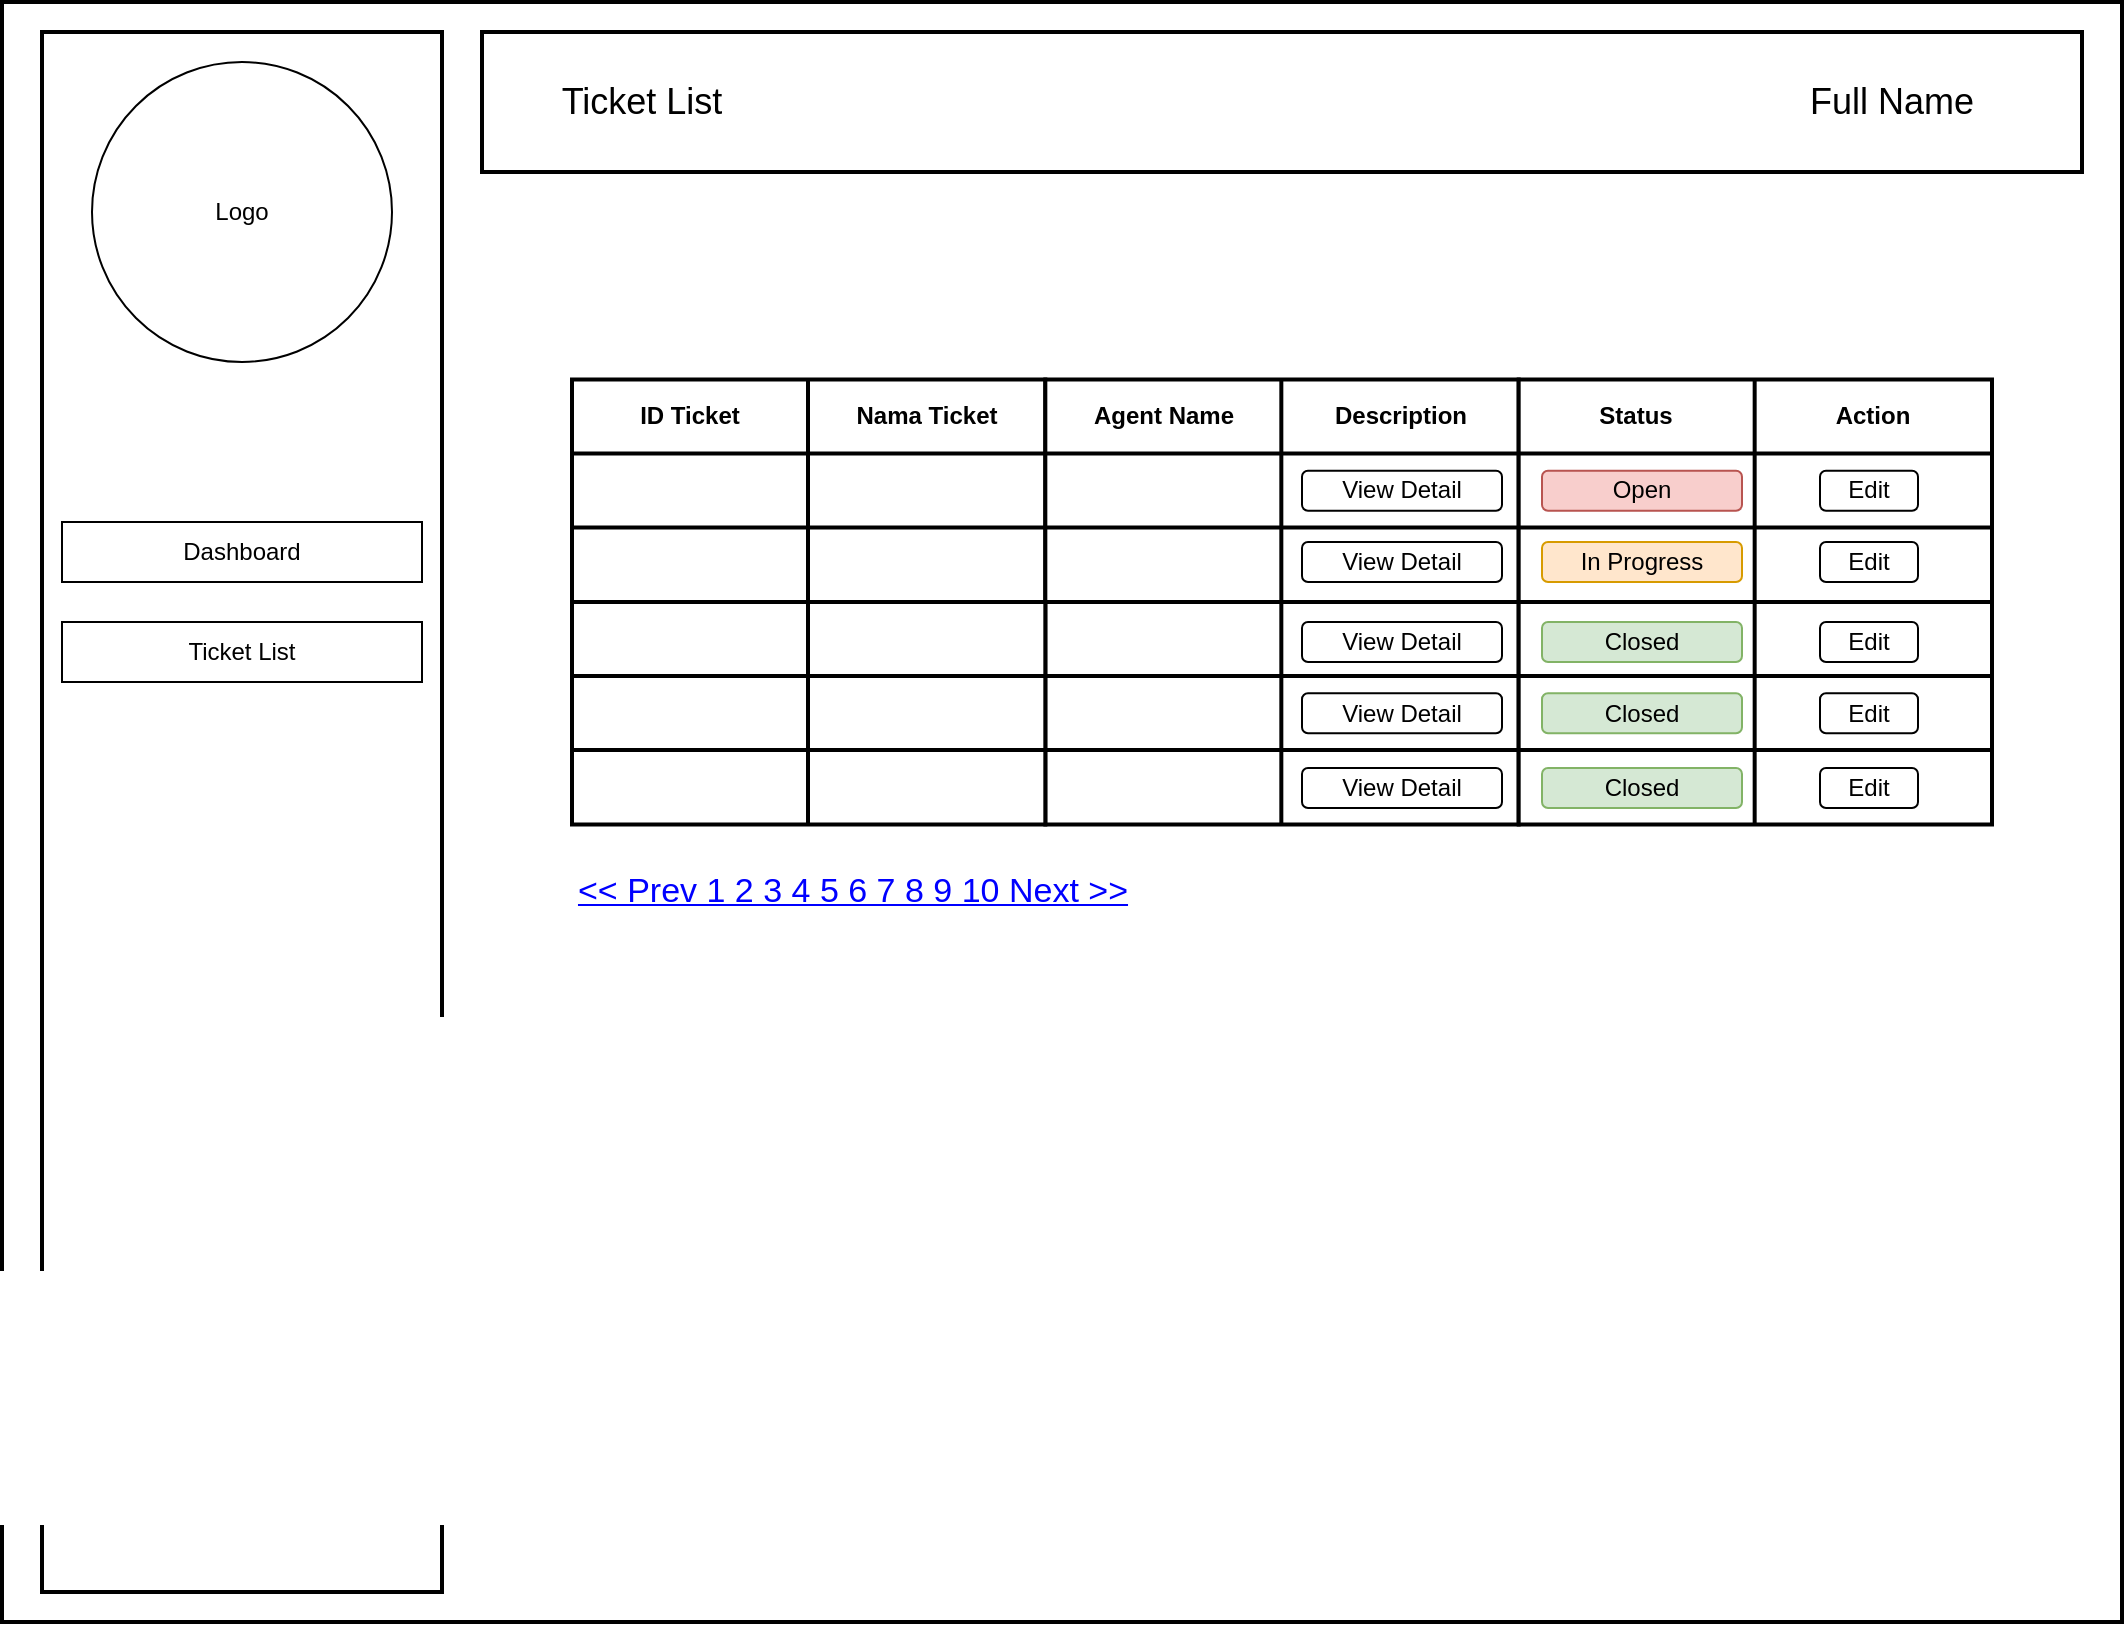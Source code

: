 <mxfile version="25.0.3" pages="2">
  <diagram name="Ticket list" id="03018318-947c-dd8e-b7a3-06fadd420f32">
    <mxGraphModel dx="1318" dy="879" grid="1" gridSize="10" guides="1" tooltips="1" connect="1" arrows="1" fold="1" page="1" pageScale="1" pageWidth="1100" pageHeight="850" background="none" math="0" shadow="0">
      <root>
        <mxCell id="0" />
        <mxCell id="1" parent="0" />
        <mxCell id="PBXUd41XZLNh5BjM9wRH-1" value="" style="whiteSpace=wrap;html=1;fillColor=none;strokeWidth=2;" vertex="1" parent="1">
          <mxGeometry x="20" y="20" width="1060" height="810" as="geometry" />
        </mxCell>
        <mxCell id="PBXUd41XZLNh5BjM9wRH-2" value="Logo" style="ellipse;whiteSpace=wrap;html=1;aspect=fixed;" vertex="1" parent="1">
          <mxGeometry x="65" y="50" width="150" height="150" as="geometry" />
        </mxCell>
        <mxCell id="PBXUd41XZLNh5BjM9wRH-3" value="" style="rounded=0;whiteSpace=wrap;html=1;fillColor=none;strokeWidth=2;" vertex="1" parent="1">
          <mxGeometry x="260" y="35" width="800" height="70" as="geometry" />
        </mxCell>
        <mxCell id="PBXUd41XZLNh5BjM9wRH-4" value="" style="rounded=0;whiteSpace=wrap;html=1;fillColor=none;strokeWidth=2;" vertex="1" parent="1">
          <mxGeometry x="40" y="35" width="200" height="780" as="geometry" />
        </mxCell>
        <mxCell id="PBXUd41XZLNh5BjM9wRH-5" value="&lt;span style=&quot;font-size: 18px;&quot;&gt;Ticket List&lt;/span&gt;" style="text;html=1;strokeColor=none;fillColor=none;align=center;verticalAlign=middle;whiteSpace=wrap;rounded=0;" vertex="1" parent="1">
          <mxGeometry x="270" y="55" width="140" height="30" as="geometry" />
        </mxCell>
        <mxCell id="PBXUd41XZLNh5BjM9wRH-6" value="&lt;font style=&quot;font-size: 18px;&quot;&gt;Full Name&lt;br&gt;&lt;/font&gt;" style="text;html=1;strokeColor=none;fillColor=none;align=center;verticalAlign=middle;whiteSpace=wrap;rounded=0;" vertex="1" parent="1">
          <mxGeometry x="895" y="55" width="140" height="30" as="geometry" />
        </mxCell>
        <mxCell id="PBXUd41XZLNh5BjM9wRH-7" value="Dashboard" style="rounded=0;whiteSpace=wrap;html=1;fillColor=none;" vertex="1" parent="1">
          <mxGeometry x="50" y="280" width="180" height="30" as="geometry" />
        </mxCell>
        <mxCell id="PBXUd41XZLNh5BjM9wRH-8" value="Ticket List" style="rounded=0;whiteSpace=wrap;html=1;fillColor=none;" vertex="1" parent="1">
          <mxGeometry x="50" y="330" width="180" height="30" as="geometry" />
        </mxCell>
        <mxCell id="PBXUd41XZLNh5BjM9wRH-9" value="&lt;&lt; Prev 1 2 3 4 5 6 7 8 9 10 Next &gt;&gt;" style="strokeWidth=1;shadow=0;dashed=0;align=center;html=1;shape=mxgraph.mockup.navigation.pagination;linkText=;fontSize=17;fontColor=#0000ff;fontStyle=4;" vertex="1" parent="1">
          <mxGeometry x="270" y="450" width="350" height="30" as="geometry" />
        </mxCell>
        <mxCell id="PBXUd41XZLNh5BjM9wRH-10" value="" style="group" vertex="1" connectable="0" parent="1">
          <mxGeometry x="305" y="208.73" width="710" height="222.54" as="geometry" />
        </mxCell>
        <mxCell id="PBXUd41XZLNh5BjM9wRH-11" value="" style="shape=table;html=1;whiteSpace=wrap;startSize=0;container=1;collapsible=0;childLayout=tableLayout;strokeWidth=2;" vertex="1" parent="PBXUd41XZLNh5BjM9wRH-10">
          <mxGeometry width="236.667" height="111.27" as="geometry" />
        </mxCell>
        <mxCell id="PBXUd41XZLNh5BjM9wRH-12" value="" style="shape=tableRow;horizontal=0;startSize=0;swimlaneHead=0;swimlaneBody=0;top=0;left=0;bottom=0;right=0;collapsible=0;dropTarget=0;fillColor=none;points=[[0,0.5],[1,0.5]];portConstraint=eastwest;" vertex="1" parent="PBXUd41XZLNh5BjM9wRH-11">
          <mxGeometry width="236.667" height="37" as="geometry" />
        </mxCell>
        <mxCell id="PBXUd41XZLNh5BjM9wRH-13" value="ID Ticket" style="shape=partialRectangle;html=1;whiteSpace=wrap;connectable=0;fillColor=none;top=0;left=0;bottom=0;right=0;overflow=hidden;fontStyle=1" vertex="1" parent="PBXUd41XZLNh5BjM9wRH-12">
          <mxGeometry width="118" height="37" as="geometry">
            <mxRectangle width="118" height="37" as="alternateBounds" />
          </mxGeometry>
        </mxCell>
        <mxCell id="PBXUd41XZLNh5BjM9wRH-14" value="Nama Ticket" style="shape=partialRectangle;html=1;whiteSpace=wrap;connectable=0;fillColor=none;top=0;left=0;bottom=0;right=0;overflow=hidden;fontStyle=1" vertex="1" parent="PBXUd41XZLNh5BjM9wRH-12">
          <mxGeometry x="118" width="119" height="37" as="geometry">
            <mxRectangle width="119" height="37" as="alternateBounds" />
          </mxGeometry>
        </mxCell>
        <mxCell id="PBXUd41XZLNh5BjM9wRH-15" value="" style="shape=tableRow;horizontal=0;startSize=0;swimlaneHead=0;swimlaneBody=0;top=0;left=0;bottom=0;right=0;collapsible=0;dropTarget=0;fillColor=none;points=[[0,0.5],[1,0.5]];portConstraint=eastwest;" vertex="1" parent="PBXUd41XZLNh5BjM9wRH-11">
          <mxGeometry y="37" width="236.667" height="37" as="geometry" />
        </mxCell>
        <mxCell id="PBXUd41XZLNh5BjM9wRH-16" value="" style="shape=partialRectangle;html=1;whiteSpace=wrap;connectable=0;fillColor=none;top=0;left=0;bottom=0;right=0;overflow=hidden;" vertex="1" parent="PBXUd41XZLNh5BjM9wRH-15">
          <mxGeometry width="118" height="37" as="geometry">
            <mxRectangle width="118" height="37" as="alternateBounds" />
          </mxGeometry>
        </mxCell>
        <mxCell id="PBXUd41XZLNh5BjM9wRH-17" value="" style="shape=partialRectangle;html=1;whiteSpace=wrap;connectable=0;fillColor=none;top=0;left=0;bottom=0;right=0;overflow=hidden;" vertex="1" parent="PBXUd41XZLNh5BjM9wRH-15">
          <mxGeometry x="118" width="119" height="37" as="geometry">
            <mxRectangle width="119" height="37" as="alternateBounds" />
          </mxGeometry>
        </mxCell>
        <mxCell id="PBXUd41XZLNh5BjM9wRH-18" value="" style="shape=tableRow;horizontal=0;startSize=0;swimlaneHead=0;swimlaneBody=0;top=0;left=0;bottom=0;right=0;collapsible=0;dropTarget=0;fillColor=none;points=[[0,0.5],[1,0.5]];portConstraint=eastwest;" vertex="1" parent="PBXUd41XZLNh5BjM9wRH-11">
          <mxGeometry y="74" width="236.667" height="37" as="geometry" />
        </mxCell>
        <mxCell id="PBXUd41XZLNh5BjM9wRH-19" value="" style="shape=partialRectangle;html=1;whiteSpace=wrap;connectable=0;fillColor=none;top=0;left=0;bottom=0;right=0;overflow=hidden;" vertex="1" parent="PBXUd41XZLNh5BjM9wRH-18">
          <mxGeometry width="118" height="37" as="geometry">
            <mxRectangle width="118" height="37" as="alternateBounds" />
          </mxGeometry>
        </mxCell>
        <mxCell id="PBXUd41XZLNh5BjM9wRH-20" value="" style="shape=partialRectangle;html=1;whiteSpace=wrap;connectable=0;fillColor=none;top=0;left=0;bottom=0;right=0;overflow=hidden;" vertex="1" parent="PBXUd41XZLNh5BjM9wRH-18">
          <mxGeometry x="118" width="119" height="37" as="geometry">
            <mxRectangle width="119" height="37" as="alternateBounds" />
          </mxGeometry>
        </mxCell>
        <mxCell id="PBXUd41XZLNh5BjM9wRH-21" value="" style="shape=table;html=1;whiteSpace=wrap;startSize=0;container=1;collapsible=0;childLayout=tableLayout;strokeWidth=2;" vertex="1" parent="PBXUd41XZLNh5BjM9wRH-10">
          <mxGeometry x="236.667" width="236.667" height="111.27" as="geometry" />
        </mxCell>
        <mxCell id="PBXUd41XZLNh5BjM9wRH-22" value="" style="shape=tableRow;horizontal=0;startSize=0;swimlaneHead=0;swimlaneBody=0;top=0;left=0;bottom=0;right=0;collapsible=0;dropTarget=0;fillColor=none;points=[[0,0.5],[1,0.5]];portConstraint=eastwest;" vertex="1" parent="PBXUd41XZLNh5BjM9wRH-21">
          <mxGeometry width="236.667" height="37" as="geometry" />
        </mxCell>
        <mxCell id="PBXUd41XZLNh5BjM9wRH-23" value="Agent Name" style="shape=partialRectangle;html=1;whiteSpace=wrap;connectable=0;fillColor=none;top=0;left=0;bottom=0;right=0;overflow=hidden;fontStyle=1" vertex="1" parent="PBXUd41XZLNh5BjM9wRH-22">
          <mxGeometry width="118" height="37" as="geometry">
            <mxRectangle width="118" height="37" as="alternateBounds" />
          </mxGeometry>
        </mxCell>
        <mxCell id="PBXUd41XZLNh5BjM9wRH-24" value="Description" style="shape=partialRectangle;html=1;whiteSpace=wrap;connectable=0;fillColor=none;top=0;left=0;bottom=0;right=0;overflow=hidden;fontStyle=1" vertex="1" parent="PBXUd41XZLNh5BjM9wRH-22">
          <mxGeometry x="118" width="119" height="37" as="geometry">
            <mxRectangle width="119" height="37" as="alternateBounds" />
          </mxGeometry>
        </mxCell>
        <mxCell id="PBXUd41XZLNh5BjM9wRH-25" value="" style="shape=tableRow;horizontal=0;startSize=0;swimlaneHead=0;swimlaneBody=0;top=0;left=0;bottom=0;right=0;collapsible=0;dropTarget=0;fillColor=none;points=[[0,0.5],[1,0.5]];portConstraint=eastwest;" vertex="1" parent="PBXUd41XZLNh5BjM9wRH-21">
          <mxGeometry y="37" width="236.667" height="37" as="geometry" />
        </mxCell>
        <mxCell id="PBXUd41XZLNh5BjM9wRH-26" value="" style="shape=partialRectangle;html=1;whiteSpace=wrap;connectable=0;fillColor=none;top=0;left=0;bottom=0;right=0;overflow=hidden;" vertex="1" parent="PBXUd41XZLNh5BjM9wRH-25">
          <mxGeometry width="118" height="37" as="geometry">
            <mxRectangle width="118" height="37" as="alternateBounds" />
          </mxGeometry>
        </mxCell>
        <mxCell id="PBXUd41XZLNh5BjM9wRH-27" value="" style="shape=partialRectangle;html=1;whiteSpace=wrap;connectable=0;fillColor=none;top=0;left=0;bottom=0;right=0;overflow=hidden;" vertex="1" parent="PBXUd41XZLNh5BjM9wRH-25">
          <mxGeometry x="118" width="119" height="37" as="geometry">
            <mxRectangle width="119" height="37" as="alternateBounds" />
          </mxGeometry>
        </mxCell>
        <mxCell id="PBXUd41XZLNh5BjM9wRH-28" value="" style="shape=tableRow;horizontal=0;startSize=0;swimlaneHead=0;swimlaneBody=0;top=0;left=0;bottom=0;right=0;collapsible=0;dropTarget=0;fillColor=none;points=[[0,0.5],[1,0.5]];portConstraint=eastwest;" vertex="1" parent="PBXUd41XZLNh5BjM9wRH-21">
          <mxGeometry y="74" width="236.667" height="37" as="geometry" />
        </mxCell>
        <mxCell id="PBXUd41XZLNh5BjM9wRH-29" value="" style="shape=partialRectangle;html=1;whiteSpace=wrap;connectable=0;fillColor=none;top=0;left=0;bottom=0;right=0;overflow=hidden;" vertex="1" parent="PBXUd41XZLNh5BjM9wRH-28">
          <mxGeometry width="118" height="37" as="geometry">
            <mxRectangle width="118" height="37" as="alternateBounds" />
          </mxGeometry>
        </mxCell>
        <mxCell id="PBXUd41XZLNh5BjM9wRH-30" value="" style="shape=partialRectangle;html=1;whiteSpace=wrap;connectable=0;fillColor=none;top=0;left=0;bottom=0;right=0;overflow=hidden;" vertex="1" parent="PBXUd41XZLNh5BjM9wRH-28">
          <mxGeometry x="118" width="119" height="37" as="geometry">
            <mxRectangle width="119" height="37" as="alternateBounds" />
          </mxGeometry>
        </mxCell>
        <mxCell id="PBXUd41XZLNh5BjM9wRH-31" value="" style="shape=table;html=1;whiteSpace=wrap;startSize=0;container=1;collapsible=0;childLayout=tableLayout;strokeWidth=2;" vertex="1" parent="PBXUd41XZLNh5BjM9wRH-10">
          <mxGeometry x="473.333" width="236.667" height="111.27" as="geometry" />
        </mxCell>
        <mxCell id="PBXUd41XZLNh5BjM9wRH-32" value="" style="shape=tableRow;horizontal=0;startSize=0;swimlaneHead=0;swimlaneBody=0;top=0;left=0;bottom=0;right=0;collapsible=0;dropTarget=0;fillColor=none;points=[[0,0.5],[1,0.5]];portConstraint=eastwest;" vertex="1" parent="PBXUd41XZLNh5BjM9wRH-31">
          <mxGeometry width="236.667" height="37" as="geometry" />
        </mxCell>
        <mxCell id="PBXUd41XZLNh5BjM9wRH-33" value="Status" style="shape=partialRectangle;html=1;whiteSpace=wrap;connectable=0;fillColor=none;top=0;left=0;bottom=0;right=0;overflow=hidden;fontStyle=1" vertex="1" parent="PBXUd41XZLNh5BjM9wRH-32">
          <mxGeometry width="118" height="37" as="geometry">
            <mxRectangle width="118" height="37" as="alternateBounds" />
          </mxGeometry>
        </mxCell>
        <mxCell id="PBXUd41XZLNh5BjM9wRH-34" value="Action" style="shape=partialRectangle;html=1;whiteSpace=wrap;connectable=0;fillColor=none;top=0;left=0;bottom=0;right=0;overflow=hidden;fontStyle=1" vertex="1" parent="PBXUd41XZLNh5BjM9wRH-32">
          <mxGeometry x="118" width="119" height="37" as="geometry">
            <mxRectangle width="119" height="37" as="alternateBounds" />
          </mxGeometry>
        </mxCell>
        <mxCell id="PBXUd41XZLNh5BjM9wRH-35" value="" style="shape=tableRow;horizontal=0;startSize=0;swimlaneHead=0;swimlaneBody=0;top=0;left=0;bottom=0;right=0;collapsible=0;dropTarget=0;fillColor=none;points=[[0,0.5],[1,0.5]];portConstraint=eastwest;" vertex="1" parent="PBXUd41XZLNh5BjM9wRH-31">
          <mxGeometry y="37" width="236.667" height="37" as="geometry" />
        </mxCell>
        <mxCell id="PBXUd41XZLNh5BjM9wRH-36" value="" style="shape=partialRectangle;html=1;whiteSpace=wrap;connectable=0;fillColor=none;top=0;left=0;bottom=0;right=0;overflow=hidden;" vertex="1" parent="PBXUd41XZLNh5BjM9wRH-35">
          <mxGeometry width="118" height="37" as="geometry">
            <mxRectangle width="118" height="37" as="alternateBounds" />
          </mxGeometry>
        </mxCell>
        <mxCell id="PBXUd41XZLNh5BjM9wRH-37" value="" style="shape=partialRectangle;html=1;whiteSpace=wrap;connectable=0;fillColor=none;top=0;left=0;bottom=0;right=0;overflow=hidden;" vertex="1" parent="PBXUd41XZLNh5BjM9wRH-35">
          <mxGeometry x="118" width="119" height="37" as="geometry">
            <mxRectangle width="119" height="37" as="alternateBounds" />
          </mxGeometry>
        </mxCell>
        <mxCell id="PBXUd41XZLNh5BjM9wRH-38" value="" style="shape=tableRow;horizontal=0;startSize=0;swimlaneHead=0;swimlaneBody=0;top=0;left=0;bottom=0;right=0;collapsible=0;dropTarget=0;fillColor=none;points=[[0,0.5],[1,0.5]];portConstraint=eastwest;" vertex="1" parent="PBXUd41XZLNh5BjM9wRH-31">
          <mxGeometry y="74" width="236.667" height="37" as="geometry" />
        </mxCell>
        <mxCell id="PBXUd41XZLNh5BjM9wRH-39" value="" style="shape=partialRectangle;html=1;whiteSpace=wrap;connectable=0;fillColor=none;top=0;left=0;bottom=0;right=0;overflow=hidden;" vertex="1" parent="PBXUd41XZLNh5BjM9wRH-38">
          <mxGeometry width="118" height="37" as="geometry">
            <mxRectangle width="118" height="37" as="alternateBounds" />
          </mxGeometry>
        </mxCell>
        <mxCell id="PBXUd41XZLNh5BjM9wRH-40" value="" style="shape=partialRectangle;html=1;whiteSpace=wrap;connectable=0;fillColor=none;top=0;left=0;bottom=0;right=0;overflow=hidden;" vertex="1" parent="PBXUd41XZLNh5BjM9wRH-38">
          <mxGeometry x="118" width="119" height="37" as="geometry">
            <mxRectangle width="119" height="37" as="alternateBounds" />
          </mxGeometry>
        </mxCell>
        <mxCell id="PBXUd41XZLNh5BjM9wRH-41" value="" style="shape=table;html=1;whiteSpace=wrap;startSize=0;container=1;collapsible=0;childLayout=tableLayout;strokeWidth=2;" vertex="1" parent="PBXUd41XZLNh5BjM9wRH-10">
          <mxGeometry x="236.667" y="111.27" width="236.667" height="111.27" as="geometry" />
        </mxCell>
        <mxCell id="PBXUd41XZLNh5BjM9wRH-42" value="" style="shape=tableRow;horizontal=0;startSize=0;swimlaneHead=0;swimlaneBody=0;top=0;left=0;bottom=0;right=0;collapsible=0;dropTarget=0;fillColor=none;points=[[0,0.5],[1,0.5]];portConstraint=eastwest;" vertex="1" parent="PBXUd41XZLNh5BjM9wRH-41">
          <mxGeometry width="236.667" height="37" as="geometry" />
        </mxCell>
        <mxCell id="PBXUd41XZLNh5BjM9wRH-43" value="" style="shape=partialRectangle;html=1;whiteSpace=wrap;connectable=0;fillColor=none;top=0;left=0;bottom=0;right=0;overflow=hidden;fontStyle=1" vertex="1" parent="PBXUd41XZLNh5BjM9wRH-42">
          <mxGeometry width="118" height="37" as="geometry">
            <mxRectangle width="118" height="37" as="alternateBounds" />
          </mxGeometry>
        </mxCell>
        <mxCell id="PBXUd41XZLNh5BjM9wRH-44" value="" style="shape=partialRectangle;html=1;whiteSpace=wrap;connectable=0;fillColor=none;top=0;left=0;bottom=0;right=0;overflow=hidden;fontStyle=1" vertex="1" parent="PBXUd41XZLNh5BjM9wRH-42">
          <mxGeometry x="118" width="119" height="37" as="geometry">
            <mxRectangle width="119" height="37" as="alternateBounds" />
          </mxGeometry>
        </mxCell>
        <mxCell id="PBXUd41XZLNh5BjM9wRH-45" value="" style="shape=tableRow;horizontal=0;startSize=0;swimlaneHead=0;swimlaneBody=0;top=0;left=0;bottom=0;right=0;collapsible=0;dropTarget=0;fillColor=none;points=[[0,0.5],[1,0.5]];portConstraint=eastwest;" vertex="1" parent="PBXUd41XZLNh5BjM9wRH-41">
          <mxGeometry y="37" width="236.667" height="37" as="geometry" />
        </mxCell>
        <mxCell id="PBXUd41XZLNh5BjM9wRH-46" value="" style="shape=partialRectangle;html=1;whiteSpace=wrap;connectable=0;fillColor=none;top=0;left=0;bottom=0;right=0;overflow=hidden;" vertex="1" parent="PBXUd41XZLNh5BjM9wRH-45">
          <mxGeometry width="118" height="37" as="geometry">
            <mxRectangle width="118" height="37" as="alternateBounds" />
          </mxGeometry>
        </mxCell>
        <mxCell id="PBXUd41XZLNh5BjM9wRH-47" value="" style="shape=partialRectangle;html=1;whiteSpace=wrap;connectable=0;fillColor=none;top=0;left=0;bottom=0;right=0;overflow=hidden;" vertex="1" parent="PBXUd41XZLNh5BjM9wRH-45">
          <mxGeometry x="118" width="119" height="37" as="geometry">
            <mxRectangle width="119" height="37" as="alternateBounds" />
          </mxGeometry>
        </mxCell>
        <mxCell id="PBXUd41XZLNh5BjM9wRH-48" value="" style="shape=tableRow;horizontal=0;startSize=0;swimlaneHead=0;swimlaneBody=0;top=0;left=0;bottom=0;right=0;collapsible=0;dropTarget=0;fillColor=none;points=[[0,0.5],[1,0.5]];portConstraint=eastwest;" vertex="1" parent="PBXUd41XZLNh5BjM9wRH-41">
          <mxGeometry y="74" width="236.667" height="37" as="geometry" />
        </mxCell>
        <mxCell id="PBXUd41XZLNh5BjM9wRH-49" value="" style="shape=partialRectangle;html=1;whiteSpace=wrap;connectable=0;fillColor=none;top=0;left=0;bottom=0;right=0;overflow=hidden;" vertex="1" parent="PBXUd41XZLNh5BjM9wRH-48">
          <mxGeometry width="118" height="37" as="geometry">
            <mxRectangle width="118" height="37" as="alternateBounds" />
          </mxGeometry>
        </mxCell>
        <mxCell id="PBXUd41XZLNh5BjM9wRH-50" value="" style="shape=partialRectangle;html=1;whiteSpace=wrap;connectable=0;fillColor=none;top=0;left=0;bottom=0;right=0;overflow=hidden;" vertex="1" parent="PBXUd41XZLNh5BjM9wRH-48">
          <mxGeometry x="118" width="119" height="37" as="geometry">
            <mxRectangle width="119" height="37" as="alternateBounds" />
          </mxGeometry>
        </mxCell>
        <mxCell id="PBXUd41XZLNh5BjM9wRH-51" value="" style="shape=table;html=1;whiteSpace=wrap;startSize=0;container=1;collapsible=0;childLayout=tableLayout;strokeWidth=2;" vertex="1" parent="PBXUd41XZLNh5BjM9wRH-10">
          <mxGeometry y="111.27" width="236.667" height="111.27" as="geometry" />
        </mxCell>
        <mxCell id="PBXUd41XZLNh5BjM9wRH-52" value="" style="shape=tableRow;horizontal=0;startSize=0;swimlaneHead=0;swimlaneBody=0;top=0;left=0;bottom=0;right=0;collapsible=0;dropTarget=0;fillColor=none;points=[[0,0.5],[1,0.5]];portConstraint=eastwest;" vertex="1" parent="PBXUd41XZLNh5BjM9wRH-51">
          <mxGeometry width="236.667" height="37" as="geometry" />
        </mxCell>
        <mxCell id="PBXUd41XZLNh5BjM9wRH-53" value="" style="shape=partialRectangle;html=1;whiteSpace=wrap;connectable=0;fillColor=none;top=0;left=0;bottom=0;right=0;overflow=hidden;fontStyle=1" vertex="1" parent="PBXUd41XZLNh5BjM9wRH-52">
          <mxGeometry width="118" height="37" as="geometry">
            <mxRectangle width="118" height="37" as="alternateBounds" />
          </mxGeometry>
        </mxCell>
        <mxCell id="PBXUd41XZLNh5BjM9wRH-54" value="" style="shape=partialRectangle;html=1;whiteSpace=wrap;connectable=0;fillColor=none;top=0;left=0;bottom=0;right=0;overflow=hidden;fontStyle=1" vertex="1" parent="PBXUd41XZLNh5BjM9wRH-52">
          <mxGeometry x="118" width="119" height="37" as="geometry">
            <mxRectangle width="119" height="37" as="alternateBounds" />
          </mxGeometry>
        </mxCell>
        <mxCell id="PBXUd41XZLNh5BjM9wRH-55" value="" style="shape=tableRow;horizontal=0;startSize=0;swimlaneHead=0;swimlaneBody=0;top=0;left=0;bottom=0;right=0;collapsible=0;dropTarget=0;fillColor=none;points=[[0,0.5],[1,0.5]];portConstraint=eastwest;" vertex="1" parent="PBXUd41XZLNh5BjM9wRH-51">
          <mxGeometry y="37" width="236.667" height="37" as="geometry" />
        </mxCell>
        <mxCell id="PBXUd41XZLNh5BjM9wRH-56" value="" style="shape=partialRectangle;html=1;whiteSpace=wrap;connectable=0;fillColor=none;top=0;left=0;bottom=0;right=0;overflow=hidden;" vertex="1" parent="PBXUd41XZLNh5BjM9wRH-55">
          <mxGeometry width="118" height="37" as="geometry">
            <mxRectangle width="118" height="37" as="alternateBounds" />
          </mxGeometry>
        </mxCell>
        <mxCell id="PBXUd41XZLNh5BjM9wRH-57" value="" style="shape=partialRectangle;html=1;whiteSpace=wrap;connectable=0;fillColor=none;top=0;left=0;bottom=0;right=0;overflow=hidden;" vertex="1" parent="PBXUd41XZLNh5BjM9wRH-55">
          <mxGeometry x="118" width="119" height="37" as="geometry">
            <mxRectangle width="119" height="37" as="alternateBounds" />
          </mxGeometry>
        </mxCell>
        <mxCell id="PBXUd41XZLNh5BjM9wRH-58" value="" style="shape=tableRow;horizontal=0;startSize=0;swimlaneHead=0;swimlaneBody=0;top=0;left=0;bottom=0;right=0;collapsible=0;dropTarget=0;fillColor=none;points=[[0,0.5],[1,0.5]];portConstraint=eastwest;" vertex="1" parent="PBXUd41XZLNh5BjM9wRH-51">
          <mxGeometry y="74" width="236.667" height="37" as="geometry" />
        </mxCell>
        <mxCell id="PBXUd41XZLNh5BjM9wRH-59" value="" style="shape=partialRectangle;html=1;whiteSpace=wrap;connectable=0;fillColor=none;top=0;left=0;bottom=0;right=0;overflow=hidden;" vertex="1" parent="PBXUd41XZLNh5BjM9wRH-58">
          <mxGeometry width="118" height="37" as="geometry">
            <mxRectangle width="118" height="37" as="alternateBounds" />
          </mxGeometry>
        </mxCell>
        <mxCell id="PBXUd41XZLNh5BjM9wRH-60" value="" style="shape=partialRectangle;html=1;whiteSpace=wrap;connectable=0;fillColor=none;top=0;left=0;bottom=0;right=0;overflow=hidden;" vertex="1" parent="PBXUd41XZLNh5BjM9wRH-58">
          <mxGeometry x="118" width="119" height="37" as="geometry">
            <mxRectangle width="119" height="37" as="alternateBounds" />
          </mxGeometry>
        </mxCell>
        <mxCell id="PBXUd41XZLNh5BjM9wRH-61" value="" style="shape=table;html=1;whiteSpace=wrap;startSize=0;container=1;collapsible=0;childLayout=tableLayout;strokeWidth=2;" vertex="1" parent="PBXUd41XZLNh5BjM9wRH-10">
          <mxGeometry x="473.333" y="111.27" width="236.667" height="111.27" as="geometry" />
        </mxCell>
        <mxCell id="PBXUd41XZLNh5BjM9wRH-62" value="" style="shape=tableRow;horizontal=0;startSize=0;swimlaneHead=0;swimlaneBody=0;top=0;left=0;bottom=0;right=0;collapsible=0;dropTarget=0;fillColor=none;points=[[0,0.5],[1,0.5]];portConstraint=eastwest;" vertex="1" parent="PBXUd41XZLNh5BjM9wRH-61">
          <mxGeometry width="236.667" height="37" as="geometry" />
        </mxCell>
        <mxCell id="PBXUd41XZLNh5BjM9wRH-63" value="" style="shape=partialRectangle;html=1;whiteSpace=wrap;connectable=0;fillColor=none;top=0;left=0;bottom=0;right=0;overflow=hidden;fontStyle=1" vertex="1" parent="PBXUd41XZLNh5BjM9wRH-62">
          <mxGeometry width="118" height="37" as="geometry">
            <mxRectangle width="118" height="37" as="alternateBounds" />
          </mxGeometry>
        </mxCell>
        <mxCell id="PBXUd41XZLNh5BjM9wRH-64" value="" style="shape=partialRectangle;html=1;whiteSpace=wrap;connectable=0;fillColor=none;top=0;left=0;bottom=0;right=0;overflow=hidden;fontStyle=1" vertex="1" parent="PBXUd41XZLNh5BjM9wRH-62">
          <mxGeometry x="118" width="119" height="37" as="geometry">
            <mxRectangle width="119" height="37" as="alternateBounds" />
          </mxGeometry>
        </mxCell>
        <mxCell id="PBXUd41XZLNh5BjM9wRH-65" value="" style="shape=tableRow;horizontal=0;startSize=0;swimlaneHead=0;swimlaneBody=0;top=0;left=0;bottom=0;right=0;collapsible=0;dropTarget=0;fillColor=none;points=[[0,0.5],[1,0.5]];portConstraint=eastwest;" vertex="1" parent="PBXUd41XZLNh5BjM9wRH-61">
          <mxGeometry y="37" width="236.667" height="37" as="geometry" />
        </mxCell>
        <mxCell id="PBXUd41XZLNh5BjM9wRH-66" value="" style="shape=partialRectangle;html=1;whiteSpace=wrap;connectable=0;fillColor=none;top=0;left=0;bottom=0;right=0;overflow=hidden;" vertex="1" parent="PBXUd41XZLNh5BjM9wRH-65">
          <mxGeometry width="118" height="37" as="geometry">
            <mxRectangle width="118" height="37" as="alternateBounds" />
          </mxGeometry>
        </mxCell>
        <mxCell id="PBXUd41XZLNh5BjM9wRH-67" value="" style="shape=partialRectangle;html=1;whiteSpace=wrap;connectable=0;fillColor=none;top=0;left=0;bottom=0;right=0;overflow=hidden;" vertex="1" parent="PBXUd41XZLNh5BjM9wRH-65">
          <mxGeometry x="118" width="119" height="37" as="geometry">
            <mxRectangle width="119" height="37" as="alternateBounds" />
          </mxGeometry>
        </mxCell>
        <mxCell id="PBXUd41XZLNh5BjM9wRH-68" value="" style="shape=tableRow;horizontal=0;startSize=0;swimlaneHead=0;swimlaneBody=0;top=0;left=0;bottom=0;right=0;collapsible=0;dropTarget=0;fillColor=none;points=[[0,0.5],[1,0.5]];portConstraint=eastwest;" vertex="1" parent="PBXUd41XZLNh5BjM9wRH-61">
          <mxGeometry y="74" width="236.667" height="37" as="geometry" />
        </mxCell>
        <mxCell id="PBXUd41XZLNh5BjM9wRH-69" value="" style="shape=partialRectangle;html=1;whiteSpace=wrap;connectable=0;fillColor=none;top=0;left=0;bottom=0;right=0;overflow=hidden;" vertex="1" parent="PBXUd41XZLNh5BjM9wRH-68">
          <mxGeometry width="118" height="37" as="geometry">
            <mxRectangle width="118" height="37" as="alternateBounds" />
          </mxGeometry>
        </mxCell>
        <mxCell id="PBXUd41XZLNh5BjM9wRH-70" value="" style="shape=partialRectangle;html=1;whiteSpace=wrap;connectable=0;fillColor=none;top=0;left=0;bottom=0;right=0;overflow=hidden;" vertex="1" parent="PBXUd41XZLNh5BjM9wRH-68">
          <mxGeometry x="118" width="119" height="37" as="geometry">
            <mxRectangle width="119" height="37" as="alternateBounds" />
          </mxGeometry>
        </mxCell>
        <mxCell id="PBXUd41XZLNh5BjM9wRH-71" value="View Detail" style="rounded=1;whiteSpace=wrap;html=1;" vertex="1" parent="PBXUd41XZLNh5BjM9wRH-10">
          <mxGeometry x="365" y="194.27" width="100" height="20" as="geometry" />
        </mxCell>
        <mxCell id="PBXUd41XZLNh5BjM9wRH-72" value="View Detail" style="rounded=1;whiteSpace=wrap;html=1;" vertex="1" parent="PBXUd41XZLNh5BjM9wRH-10">
          <mxGeometry x="365" y="156.9" width="100" height="20" as="geometry" />
        </mxCell>
        <mxCell id="PBXUd41XZLNh5BjM9wRH-73" value="View Detail" style="rounded=1;whiteSpace=wrap;html=1;" vertex="1" parent="PBXUd41XZLNh5BjM9wRH-10">
          <mxGeometry x="365" y="121.27" width="100" height="20" as="geometry" />
        </mxCell>
        <mxCell id="PBXUd41XZLNh5BjM9wRH-74" value="View Detail" style="rounded=1;whiteSpace=wrap;html=1;" vertex="1" parent="PBXUd41XZLNh5BjM9wRH-10">
          <mxGeometry x="365" y="81.27" width="100" height="20" as="geometry" />
        </mxCell>
        <mxCell id="PBXUd41XZLNh5BjM9wRH-75" value="View Detail" style="rounded=1;whiteSpace=wrap;html=1;" vertex="1" parent="PBXUd41XZLNh5BjM9wRH-10">
          <mxGeometry x="365" y="45.64" width="100" height="20" as="geometry" />
        </mxCell>
        <mxCell id="PBXUd41XZLNh5BjM9wRH-76" value="Open" style="rounded=1;whiteSpace=wrap;html=1;fillColor=#f8cecc;strokeColor=#b85450;" vertex="1" parent="PBXUd41XZLNh5BjM9wRH-10">
          <mxGeometry x="485" y="45.64" width="100" height="20" as="geometry" />
        </mxCell>
        <mxCell id="PBXUd41XZLNh5BjM9wRH-77" value="In Progress" style="rounded=1;whiteSpace=wrap;html=1;fillColor=#ffe6cc;strokeColor=#d79b00;" vertex="1" parent="PBXUd41XZLNh5BjM9wRH-10">
          <mxGeometry x="485" y="81.27" width="100" height="20" as="geometry" />
        </mxCell>
        <mxCell id="PBXUd41XZLNh5BjM9wRH-78" value="Closed" style="rounded=1;whiteSpace=wrap;html=1;fillColor=#d5e8d4;strokeColor=#82b366;" vertex="1" parent="PBXUd41XZLNh5BjM9wRH-10">
          <mxGeometry x="485" y="121.27" width="100" height="20" as="geometry" />
        </mxCell>
        <mxCell id="PBXUd41XZLNh5BjM9wRH-79" value="Closed" style="rounded=1;whiteSpace=wrap;html=1;fillColor=#d5e8d4;strokeColor=#82b366;" vertex="1" parent="PBXUd41XZLNh5BjM9wRH-10">
          <mxGeometry x="485" y="156.9" width="100" height="20" as="geometry" />
        </mxCell>
        <mxCell id="PBXUd41XZLNh5BjM9wRH-80" value="Closed" style="rounded=1;whiteSpace=wrap;html=1;fillColor=#d5e8d4;strokeColor=#82b366;" vertex="1" parent="PBXUd41XZLNh5BjM9wRH-10">
          <mxGeometry x="485" y="194.27" width="100" height="20" as="geometry" />
        </mxCell>
        <mxCell id="PBXUd41XZLNh5BjM9wRH-81" value="Edit" style="rounded=1;whiteSpace=wrap;html=1;" vertex="1" parent="PBXUd41XZLNh5BjM9wRH-10">
          <mxGeometry x="624" y="45.64" width="49" height="20" as="geometry" />
        </mxCell>
        <mxCell id="PBXUd41XZLNh5BjM9wRH-82" value="Edit" style="rounded=1;whiteSpace=wrap;html=1;" vertex="1" parent="PBXUd41XZLNh5BjM9wRH-10">
          <mxGeometry x="624" y="81.27" width="49" height="20" as="geometry" />
        </mxCell>
        <mxCell id="PBXUd41XZLNh5BjM9wRH-83" value="Edit" style="rounded=1;whiteSpace=wrap;html=1;" vertex="1" parent="PBXUd41XZLNh5BjM9wRH-10">
          <mxGeometry x="624" y="121.27" width="49" height="20" as="geometry" />
        </mxCell>
        <mxCell id="PBXUd41XZLNh5BjM9wRH-84" value="Edit" style="rounded=1;whiteSpace=wrap;html=1;" vertex="1" parent="PBXUd41XZLNh5BjM9wRH-10">
          <mxGeometry x="624" y="156.9" width="49" height="20" as="geometry" />
        </mxCell>
        <mxCell id="PBXUd41XZLNh5BjM9wRH-85" value="Edit" style="rounded=1;whiteSpace=wrap;html=1;" vertex="1" parent="PBXUd41XZLNh5BjM9wRH-10">
          <mxGeometry x="624" y="194.27" width="49" height="20" as="geometry" />
        </mxCell>
      </root>
    </mxGraphModel>
  </diagram>
  <diagram id="RtUvtmzOxhSrYIjnpddv" name="Dashboard">
    <mxGraphModel dx="1186" dy="791" grid="1" gridSize="10" guides="1" tooltips="1" connect="1" arrows="1" fold="1" page="1" pageScale="1" pageWidth="827" pageHeight="1169" math="0" shadow="0">
      <root>
        <mxCell id="0" />
        <mxCell id="1" parent="0" />
        <mxCell id="j3L5sBF7JgKgHJlYHV1M-1" value="" style="whiteSpace=wrap;html=1;fillColor=none;strokeWidth=2;" parent="1" vertex="1">
          <mxGeometry x="20" y="20" width="1060" height="810" as="geometry" />
        </mxCell>
        <mxCell id="j3L5sBF7JgKgHJlYHV1M-2" value="Logo" style="ellipse;whiteSpace=wrap;html=1;aspect=fixed;" parent="1" vertex="1">
          <mxGeometry x="65" y="50" width="150" height="150" as="geometry" />
        </mxCell>
        <mxCell id="j3L5sBF7JgKgHJlYHV1M-3" value="" style="rounded=0;whiteSpace=wrap;html=1;fillColor=none;strokeWidth=2;" parent="1" vertex="1">
          <mxGeometry x="260" y="35" width="800" height="70" as="geometry" />
        </mxCell>
        <mxCell id="j3L5sBF7JgKgHJlYHV1M-4" value="" style="rounded=0;whiteSpace=wrap;html=1;fillColor=none;strokeWidth=2;" parent="1" vertex="1">
          <mxGeometry x="40" y="35" width="200" height="780" as="geometry" />
        </mxCell>
        <mxCell id="j3L5sBF7JgKgHJlYHV1M-5" value="&lt;span style=&quot;font-size: 18px;&quot;&gt;Dashboard&lt;/span&gt;" style="text;html=1;strokeColor=none;fillColor=none;align=center;verticalAlign=middle;whiteSpace=wrap;rounded=0;" parent="1" vertex="1">
          <mxGeometry x="270" y="55" width="140" height="30" as="geometry" />
        </mxCell>
        <mxCell id="j3L5sBF7JgKgHJlYHV1M-6" value="&lt;font style=&quot;font-size: 18px;&quot;&gt;Full Name&lt;br&gt;&lt;/font&gt;" style="text;html=1;strokeColor=none;fillColor=none;align=center;verticalAlign=middle;whiteSpace=wrap;rounded=0;" parent="1" vertex="1">
          <mxGeometry x="895" y="55" width="140" height="30" as="geometry" />
        </mxCell>
        <mxCell id="j3L5sBF7JgKgHJlYHV1M-7" value="Dashboard" style="rounded=0;whiteSpace=wrap;html=1;fillColor=none;" parent="1" vertex="1">
          <mxGeometry x="50" y="280" width="180" height="30" as="geometry" />
        </mxCell>
        <mxCell id="j3L5sBF7JgKgHJlYHV1M-8" value="Ticket List" style="rounded=0;whiteSpace=wrap;html=1;fillColor=none;" parent="1" vertex="1">
          <mxGeometry x="50" y="330" width="180" height="30" as="geometry" />
        </mxCell>
        <mxCell id="j3L5sBF7JgKgHJlYHV1M-86" value="" style="rounded=1;whiteSpace=wrap;html=1;fillColor=none;" parent="1" vertex="1">
          <mxGeometry x="260" y="346" width="800" height="410" as="geometry" />
        </mxCell>
        <mxCell id="j3L5sBF7JgKgHJlYHV1M-88" value="&lt;span style=&quot;font-size: 18px;&quot;&gt;Ticket On Progress&lt;/span&gt;" style="text;html=1;strokeColor=none;fillColor=none;align=center;verticalAlign=middle;whiteSpace=wrap;rounded=0;" parent="1" vertex="1">
          <mxGeometry x="577.5" y="360" width="165" height="30" as="geometry" />
        </mxCell>
        <mxCell id="WS2nMF6Hr6QbwiyznQPr-77" value="" style="shape=table;html=1;whiteSpace=wrap;startSize=0;container=1;collapsible=0;childLayout=tableLayout;strokeWidth=2;" parent="1" vertex="1">
          <mxGeometry x="476.25" y="450" width="340" height="82" as="geometry" />
        </mxCell>
        <mxCell id="WS2nMF6Hr6QbwiyznQPr-78" value="" style="shape=tableRow;horizontal=0;startSize=0;swimlaneHead=0;swimlaneBody=0;top=0;left=0;bottom=0;right=0;collapsible=0;dropTarget=0;fillColor=none;points=[[0,0.5],[1,0.5]];portConstraint=eastwest;" parent="WS2nMF6Hr6QbwiyznQPr-77" vertex="1">
          <mxGeometry width="340" height="29" as="geometry" />
        </mxCell>
        <mxCell id="WS2nMF6Hr6QbwiyznQPr-79" value="ID Ticket" style="shape=partialRectangle;html=1;whiteSpace=wrap;connectable=0;fillColor=none;top=0;left=0;bottom=0;right=0;overflow=hidden;fontStyle=1" parent="WS2nMF6Hr6QbwiyznQPr-78" vertex="1">
          <mxGeometry width="70" height="29" as="geometry">
            <mxRectangle width="70" height="29" as="alternateBounds" />
          </mxGeometry>
        </mxCell>
        <mxCell id="WS2nMF6Hr6QbwiyznQPr-80" value="Ticket Name" style="shape=partialRectangle;html=1;whiteSpace=wrap;connectable=0;fillColor=none;top=0;left=0;bottom=0;right=0;overflow=hidden;fontStyle=1" parent="WS2nMF6Hr6QbwiyznQPr-78" vertex="1">
          <mxGeometry x="70" width="80" height="29" as="geometry">
            <mxRectangle width="80" height="29" as="alternateBounds" />
          </mxGeometry>
        </mxCell>
        <mxCell id="WS2nMF6Hr6QbwiyznQPr-87" value="Customer Name" style="shape=partialRectangle;html=1;whiteSpace=wrap;connectable=0;fillColor=none;top=0;left=0;bottom=0;right=0;overflow=hidden;fontStyle=1" parent="WS2nMF6Hr6QbwiyznQPr-78" vertex="1">
          <mxGeometry x="150" width="100" height="29" as="geometry">
            <mxRectangle width="100" height="29" as="alternateBounds" />
          </mxGeometry>
        </mxCell>
        <mxCell id="9vrl3xFwg7fBHi3u2RIC-1" value="Status" style="shape=partialRectangle;html=1;whiteSpace=wrap;connectable=0;fillColor=none;top=0;left=0;bottom=0;right=0;overflow=hidden;fontStyle=1" parent="WS2nMF6Hr6QbwiyznQPr-78" vertex="1">
          <mxGeometry x="250" width="90" height="29" as="geometry">
            <mxRectangle width="90" height="29" as="alternateBounds" />
          </mxGeometry>
        </mxCell>
        <mxCell id="WS2nMF6Hr6QbwiyznQPr-84" value="" style="shape=tableRow;horizontal=0;startSize=0;swimlaneHead=0;swimlaneBody=0;top=0;left=0;bottom=0;right=0;collapsible=0;dropTarget=0;fillColor=none;points=[[0,0.5],[1,0.5]];portConstraint=eastwest;" parent="WS2nMF6Hr6QbwiyznQPr-77" vertex="1">
          <mxGeometry y="29" width="340" height="27" as="geometry" />
        </mxCell>
        <mxCell id="WS2nMF6Hr6QbwiyznQPr-85" value="" style="shape=partialRectangle;html=1;whiteSpace=wrap;connectable=0;fillColor=none;top=0;left=0;bottom=0;right=0;overflow=hidden;" parent="WS2nMF6Hr6QbwiyznQPr-84" vertex="1">
          <mxGeometry width="70" height="27" as="geometry">
            <mxRectangle width="70" height="27" as="alternateBounds" />
          </mxGeometry>
        </mxCell>
        <mxCell id="WS2nMF6Hr6QbwiyznQPr-86" value="" style="shape=partialRectangle;html=1;whiteSpace=wrap;connectable=0;fillColor=none;top=0;left=0;bottom=0;right=0;overflow=hidden;" parent="WS2nMF6Hr6QbwiyznQPr-84" vertex="1">
          <mxGeometry x="70" width="80" height="27" as="geometry">
            <mxRectangle width="80" height="27" as="alternateBounds" />
          </mxGeometry>
        </mxCell>
        <mxCell id="WS2nMF6Hr6QbwiyznQPr-88" style="shape=partialRectangle;html=1;whiteSpace=wrap;connectable=0;fillColor=none;top=0;left=0;bottom=0;right=0;overflow=hidden;" parent="WS2nMF6Hr6QbwiyznQPr-84" vertex="1">
          <mxGeometry x="150" width="100" height="27" as="geometry">
            <mxRectangle width="100" height="27" as="alternateBounds" />
          </mxGeometry>
        </mxCell>
        <mxCell id="9vrl3xFwg7fBHi3u2RIC-2" style="shape=partialRectangle;html=1;whiteSpace=wrap;connectable=0;fillColor=none;top=0;left=0;bottom=0;right=0;overflow=hidden;" parent="WS2nMF6Hr6QbwiyznQPr-84" vertex="1">
          <mxGeometry x="250" width="90" height="27" as="geometry">
            <mxRectangle width="90" height="27" as="alternateBounds" />
          </mxGeometry>
        </mxCell>
        <mxCell id="WS2nMF6Hr6QbwiyznQPr-81" value="" style="shape=tableRow;horizontal=0;startSize=0;swimlaneHead=0;swimlaneBody=0;top=0;left=0;bottom=0;right=0;collapsible=0;dropTarget=0;fillColor=none;points=[[0,0.5],[1,0.5]];portConstraint=eastwest;" parent="WS2nMF6Hr6QbwiyznQPr-77" vertex="1">
          <mxGeometry y="56" width="340" height="26" as="geometry" />
        </mxCell>
        <mxCell id="WS2nMF6Hr6QbwiyznQPr-82" value="" style="shape=partialRectangle;html=1;whiteSpace=wrap;connectable=0;fillColor=none;top=0;left=0;bottom=0;right=0;overflow=hidden;" parent="WS2nMF6Hr6QbwiyznQPr-81" vertex="1">
          <mxGeometry width="70" height="26" as="geometry">
            <mxRectangle width="70" height="26" as="alternateBounds" />
          </mxGeometry>
        </mxCell>
        <mxCell id="WS2nMF6Hr6QbwiyznQPr-83" value="" style="shape=partialRectangle;html=1;whiteSpace=wrap;connectable=0;fillColor=none;top=0;left=0;bottom=0;right=0;overflow=hidden;" parent="WS2nMF6Hr6QbwiyznQPr-81" vertex="1">
          <mxGeometry x="70" width="80" height="26" as="geometry">
            <mxRectangle width="80" height="26" as="alternateBounds" />
          </mxGeometry>
        </mxCell>
        <mxCell id="WS2nMF6Hr6QbwiyznQPr-89" style="shape=partialRectangle;html=1;whiteSpace=wrap;connectable=0;fillColor=none;top=0;left=0;bottom=0;right=0;overflow=hidden;" parent="WS2nMF6Hr6QbwiyznQPr-81" vertex="1">
          <mxGeometry x="150" width="100" height="26" as="geometry">
            <mxRectangle width="100" height="26" as="alternateBounds" />
          </mxGeometry>
        </mxCell>
        <mxCell id="9vrl3xFwg7fBHi3u2RIC-3" style="shape=partialRectangle;html=1;whiteSpace=wrap;connectable=0;fillColor=none;top=0;left=0;bottom=0;right=0;overflow=hidden;" parent="WS2nMF6Hr6QbwiyznQPr-81" vertex="1">
          <mxGeometry x="250" width="90" height="26" as="geometry">
            <mxRectangle width="90" height="26" as="alternateBounds" />
          </mxGeometry>
        </mxCell>
        <mxCell id="tX4Zf7Saju63hx7ulZdr-1" value="In Progress" style="rounded=1;whiteSpace=wrap;html=1;fillColor=#ffe6cc;strokeColor=#d79b00;" parent="1" vertex="1">
          <mxGeometry x="729.75" y="480.5" width="82.5" height="20" as="geometry" />
        </mxCell>
        <mxCell id="tX4Zf7Saju63hx7ulZdr-2" value="In Progress" style="rounded=1;whiteSpace=wrap;html=1;fillColor=#ffe6cc;strokeColor=#d79b00;" parent="1" vertex="1">
          <mxGeometry x="729.75" y="507" width="82.5" height="20" as="geometry" />
        </mxCell>
        <mxCell id="VwR0hIE2NW9wEr2rpQsA-3" value="" style="ellipse;whiteSpace=wrap;html=1;aspect=fixed;fillColor=none;" parent="1" vertex="1">
          <mxGeometry x="350" y="127.5" width="172.5" height="172.5" as="geometry" />
        </mxCell>
        <mxCell id="VwR0hIE2NW9wEr2rpQsA-4" value="" style="ellipse;whiteSpace=wrap;html=1;aspect=fixed;fillColor=none;" parent="1" vertex="1">
          <mxGeometry x="788.75" y="127.5" width="172.5" height="172.5" as="geometry" />
        </mxCell>
        <mxCell id="VwR0hIE2NW9wEr2rpQsA-5" value="&lt;font style=&quot;font-size: 55px;&quot;&gt;&lt;font style=&quot;font-size: 55px;&quot;&gt;2/&lt;/font&gt;&lt;font style=&quot;font-size: 55px;&quot;&gt;4&lt;/font&gt;&lt;/font&gt;" style="text;html=1;align=center;verticalAlign=middle;whiteSpace=wrap;rounded=0;" parent="1" vertex="1">
          <mxGeometry x="835" y="160" width="80" height="60" as="geometry" />
        </mxCell>
        <mxCell id="VwR0hIE2NW9wEr2rpQsA-6" value="&lt;font style=&quot;font-size: 16px;&quot;&gt;Ticket Completed&lt;/font&gt;" style="text;html=1;align=center;verticalAlign=middle;whiteSpace=wrap;rounded=0;" parent="1" vertex="1">
          <mxGeometry x="845" y="240" width="60" height="30" as="geometry" />
        </mxCell>
        <mxCell id="VwR0hIE2NW9wEr2rpQsA-7" value="&lt;font style=&quot;font-size: 55px;&quot;&gt;&lt;font style=&quot;font-size: 55px;&quot;&gt;4/&lt;/font&gt;&lt;font style=&quot;font-size: 55px;&quot;&gt;12&lt;/font&gt;&lt;/font&gt;" style="text;html=1;align=center;verticalAlign=middle;whiteSpace=wrap;rounded=0;" parent="1" vertex="1">
          <mxGeometry x="396.25" y="158.75" width="80" height="60" as="geometry" />
        </mxCell>
        <mxCell id="VwR0hIE2NW9wEr2rpQsA-8" value="&lt;font style=&quot;font-size: 16px;&quot;&gt;Ticket Assigned to You&lt;/font&gt;" style="text;html=1;align=center;verticalAlign=middle;whiteSpace=wrap;rounded=0;" parent="1" vertex="1">
          <mxGeometry x="384.38" y="240" width="103.75" height="30" as="geometry" />
        </mxCell>
        <mxCell id="YJYCGi075Gf-jiFTGEZ--1" value="&lt;font style=&quot;font-size: 17px;&quot;&gt;&lt;b&gt;Sat, 19 Oct 2024&lt;/b&gt;&lt;/font&gt;&lt;div style=&quot;font-size: 14px;&quot;&gt;&lt;font style=&quot;font-size: 14px;&quot;&gt;Week 41&lt;/font&gt;&lt;/div&gt;" style="rounded=0;whiteSpace=wrap;html=1;" parent="1" vertex="1">
          <mxGeometry x="590" y="178.75" width="140" height="70" as="geometry" />
        </mxCell>
      </root>
    </mxGraphModel>
  </diagram>
</mxfile>
